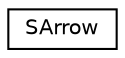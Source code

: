 digraph "Иерархия классов. Графический вид."
{
  edge [fontname="Helvetica",fontsize="10",labelfontname="Helvetica",labelfontsize="10"];
  node [fontname="Helvetica",fontsize="10",shape=record];
  rankdir="LR";
  Node0 [label="SArrow",height=0.2,width=0.4,color="black", fillcolor="white", style="filled",URL="$struct_s_arrow.html"];
}
